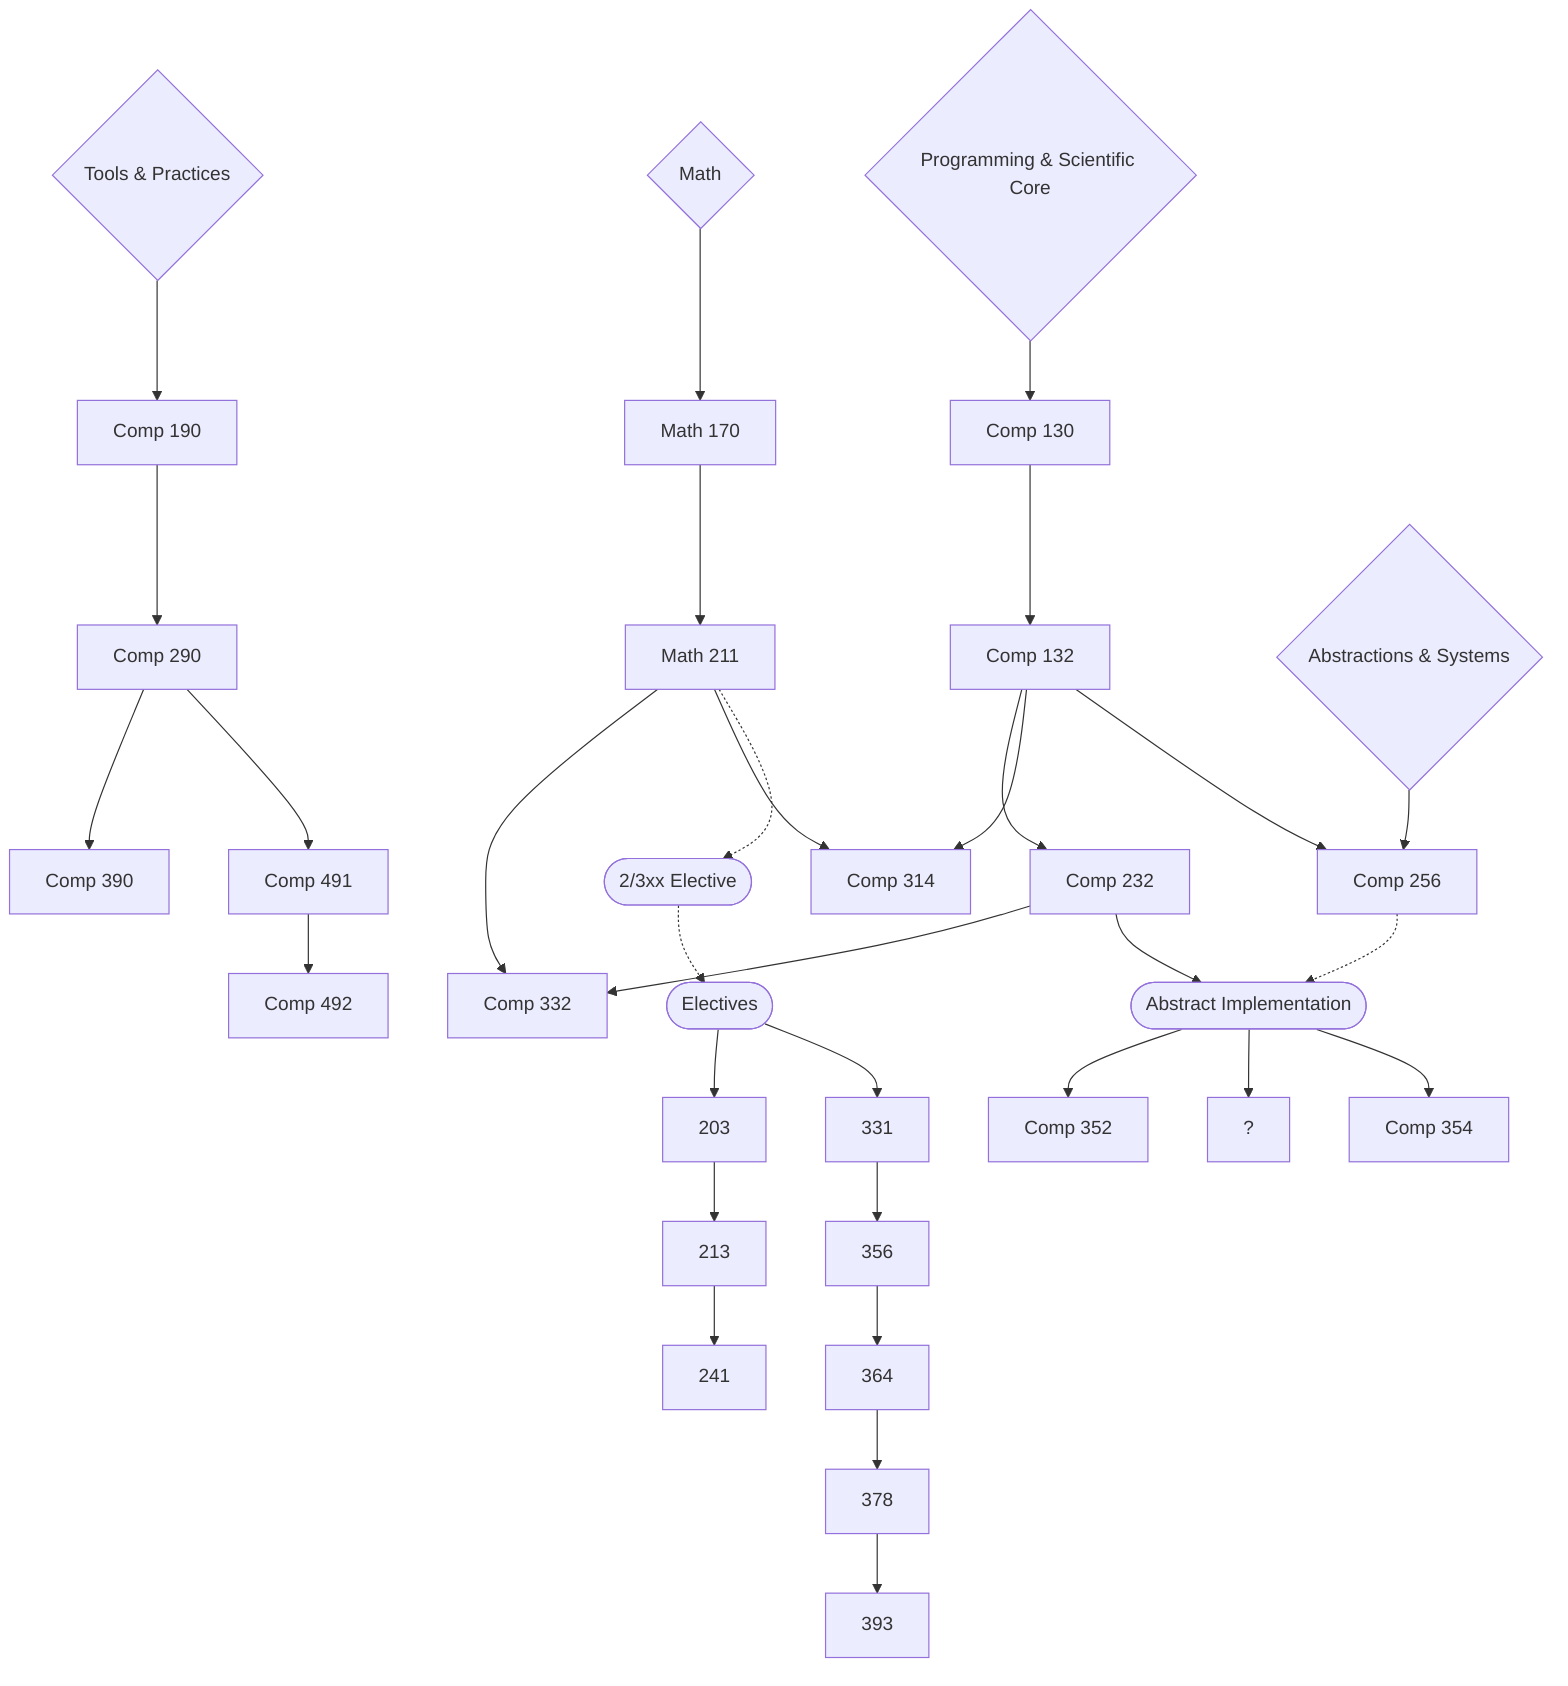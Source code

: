 flowchart TD
    M{Math} --> 170
    170[Math 170] --> 211[Math 211]
                            --> 332[Comp 332]
    211 --> 314[Comp 314]
    211 -.-> 2/3xx_Elective([2/3xx Elective]) -.-> E

            P{Programming & Scientific Core} -->130[Comp 130]
                                            --> 132[Comp 132]
                                            --> 232[Comp 232]
                                            --> 332
    132 --> 314

            E([Electives]) --> 203 --> 213 --> 241
            E --> 331 --> 356 --> 364 --> 378 --> 393

            T{Tools & Practices} --> 190[Comp 190]
            190 --> 290[Comp 290]
            290 --> 390[Comp 390]
            290 --> 491[Comp 491]
                --> 492[Comp 492]

            A{Abstractions & Systems} --> 256[Comp 256]
            132 --> 256
                -.-> AB([Abstract Implementation]) --> 352[Comp 352]
                AB --> ?
                AB --> 354[Comp 354]

            232 --> AB